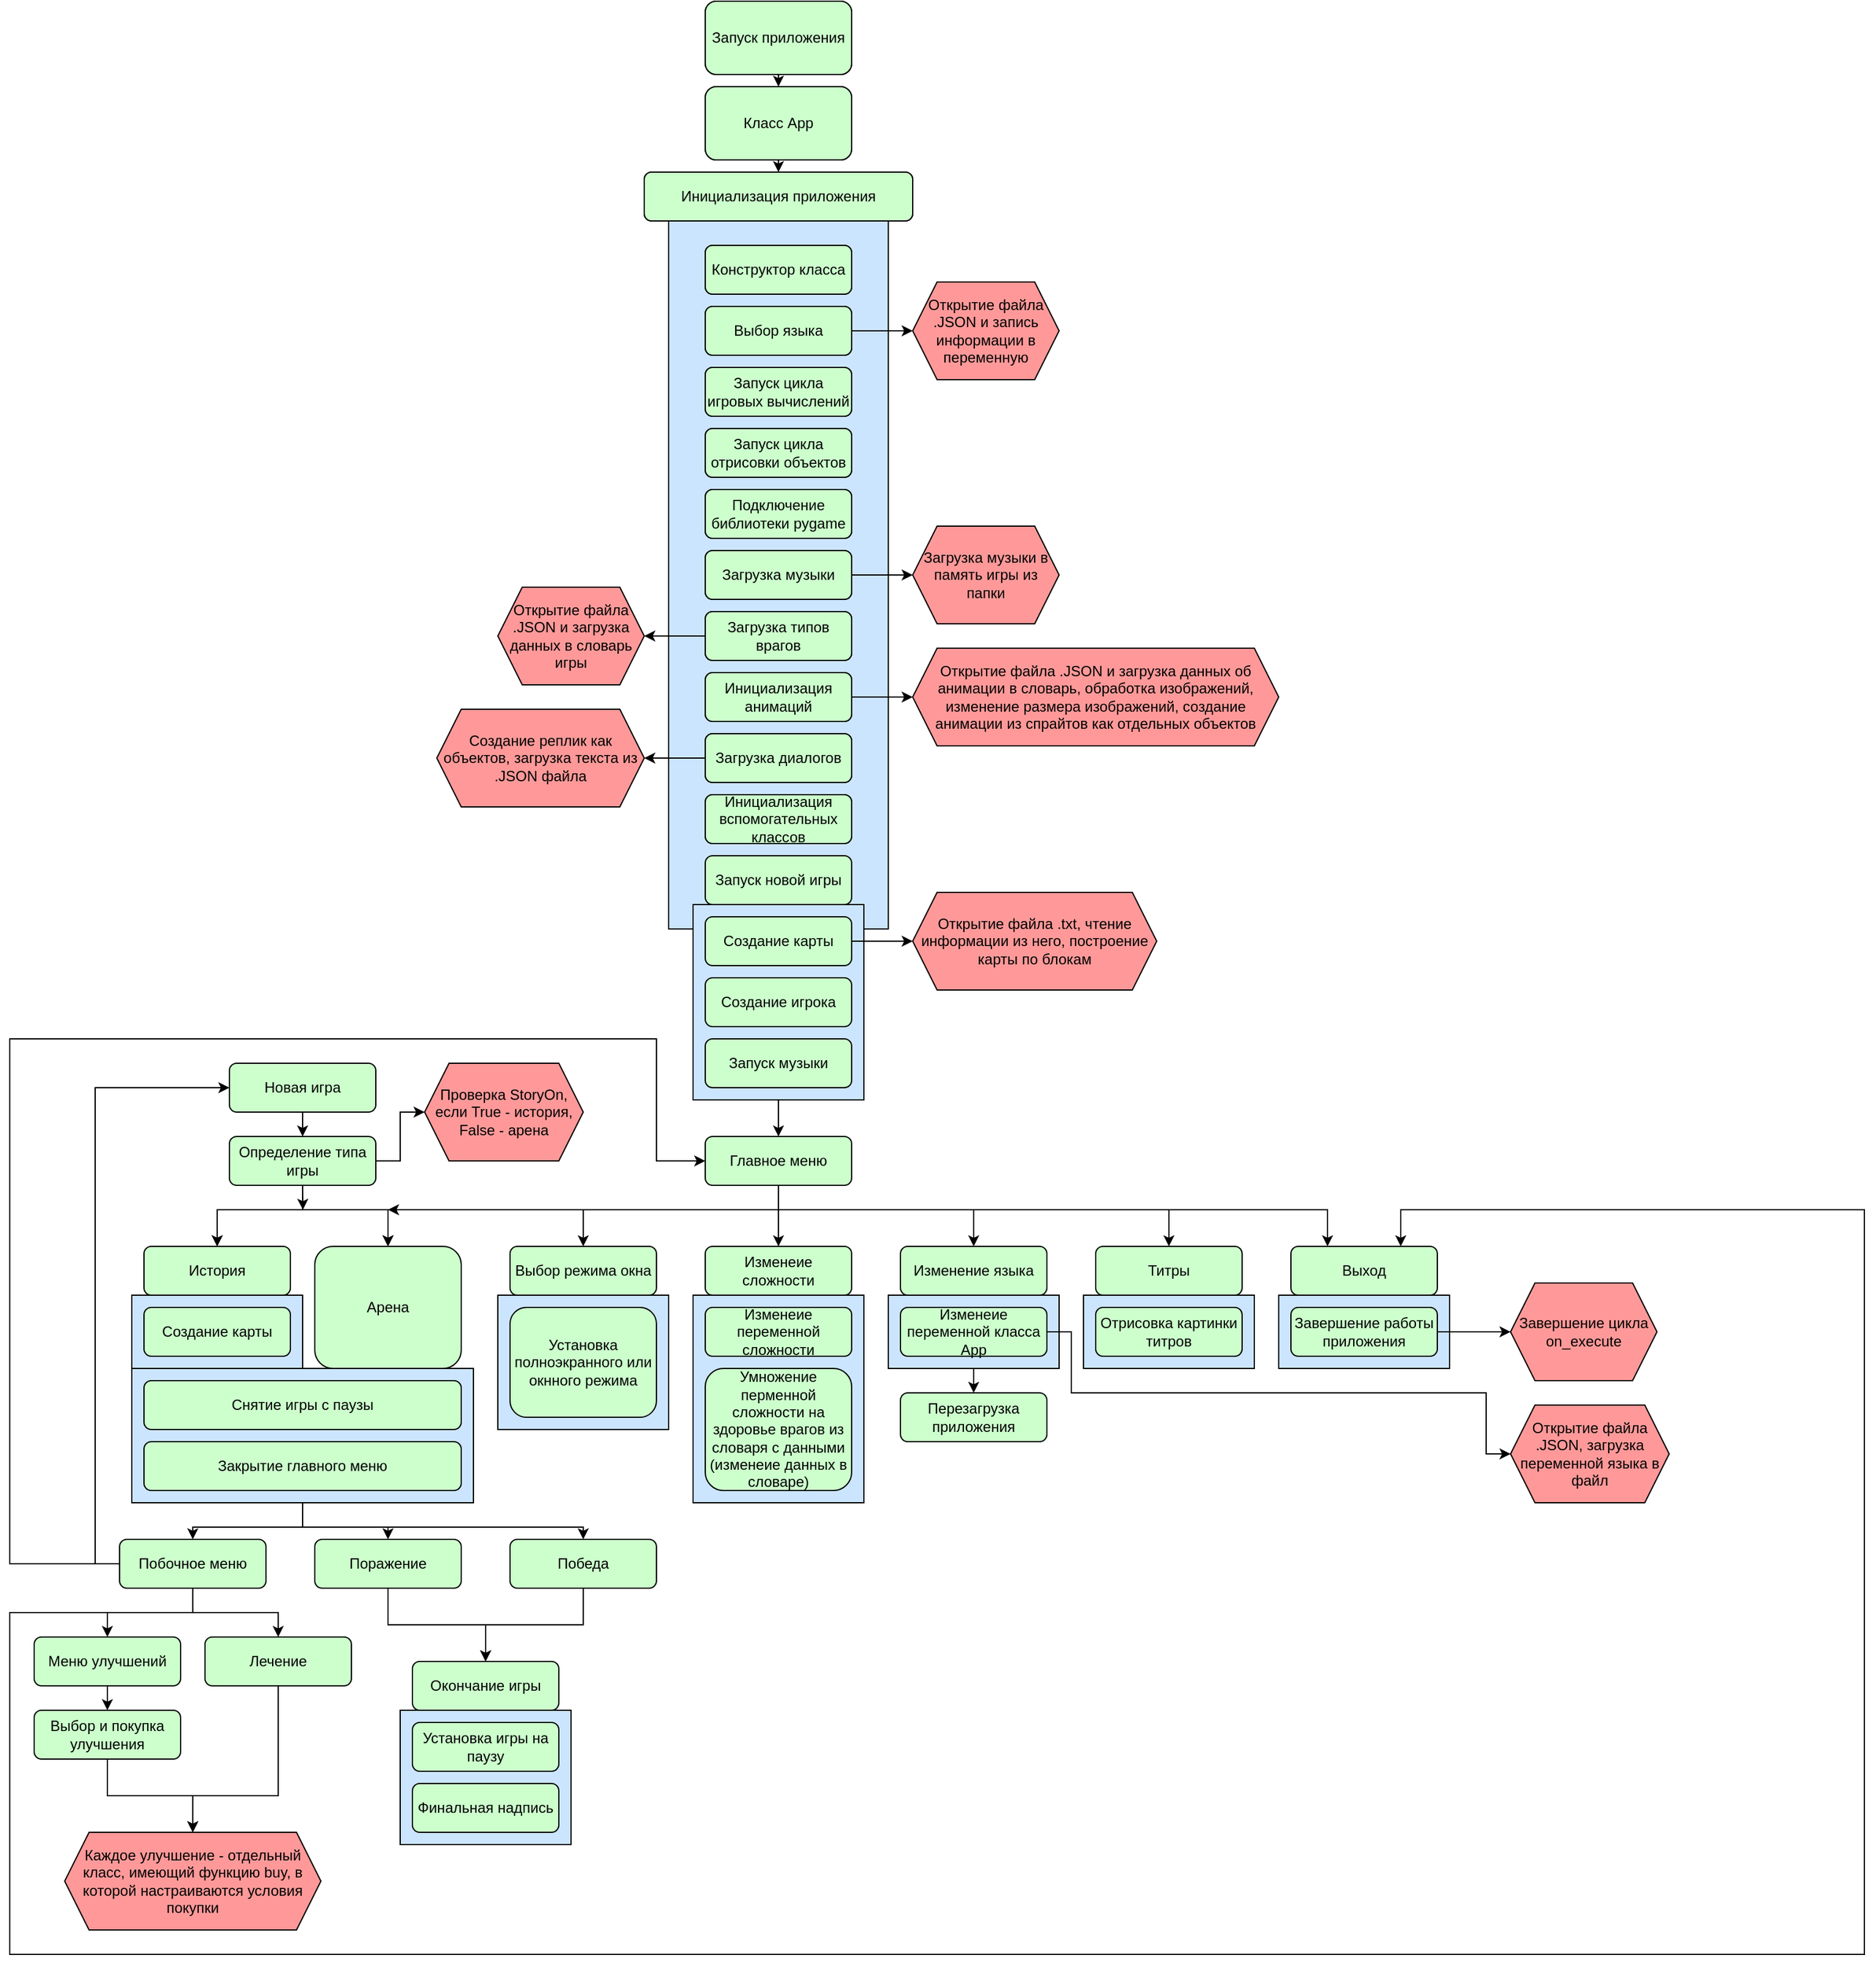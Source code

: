 <mxfile version="13.6.3" type="google"><diagram id="2u_wC23YWYsqeQhjkz_w" name="Page-1"><mxGraphModel dx="3197" dy="1270" grid="1" gridSize="10" guides="1" tooltips="1" connect="1" arrows="1" fold="1" page="1" pageScale="1" pageWidth="827" pageHeight="1169" math="0" shadow="0"><root><mxCell id="0"/><mxCell id="1" parent="0"/><mxCell id="SeQQUSFGEudebQfMuXVM-2" value="" style="rounded=0;whiteSpace=wrap;html=1;fillColor=#CCE5FF;" vertex="1" parent="1"><mxGeometry x="-140" y="1070" width="140" height="60" as="geometry"/></mxCell><mxCell id="R9AdqZAZi9ABM5zALTD4-19" value="" style="rounded=0;whiteSpace=wrap;html=1;fillColor=#CCE5FF;" parent="1" vertex="1"><mxGeometry x="300" y="190" width="180" height="580" as="geometry"/></mxCell><mxCell id="R9AdqZAZi9ABM5zALTD4-32" style="edgeStyle=orthogonalEdgeStyle;rounded=0;orthogonalLoop=1;jettySize=auto;html=1;exitX=0.5;exitY=1;exitDx=0;exitDy=0;entryX=0.5;entryY=0;entryDx=0;entryDy=0;" parent="1" source="UXmgZ5mo3Ule8zrTvJBT-1" target="R9AdqZAZi9ABM5zALTD4-26" edge="1"><mxGeometry relative="1" as="geometry"/></mxCell><mxCell id="R9AdqZAZi9ABM5zALTD4-20" value="" style="rounded=0;whiteSpace=wrap;html=1;fillColor=#CCE5FF;" parent="1" vertex="1"><mxGeometry x="320" y="750" width="140" height="160" as="geometry"/></mxCell><mxCell id="R9AdqZAZi9ABM5zALTD4-2" value="Запуск приложения" style="rounded=1;whiteSpace=wrap;html=1;" parent="1" vertex="1"><mxGeometry x="330" y="10" width="120" height="60" as="geometry"/></mxCell><mxCell id="R9AdqZAZi9ABM5zALTD4-3" value="Класс App" style="rounded=1;whiteSpace=wrap;html=1;" parent="1" vertex="1"><mxGeometry x="330" y="80" width="120" height="60" as="geometry"/></mxCell><mxCell id="R9AdqZAZi9ABM5zALTD4-4" value="Инициализация приложения" style="rounded=1;whiteSpace=wrap;html=1;" parent="1" vertex="1"><mxGeometry x="280" y="150" width="220" height="40" as="geometry"/></mxCell><mxCell id="R9AdqZAZi9ABM5zALTD4-7" value="Конструктор класса" style="rounded=1;whiteSpace=wrap;html=1;" parent="1" vertex="1"><mxGeometry x="330" y="210" width="120" height="40" as="geometry"/></mxCell><mxCell id="R9AdqZAZi9ABM5zALTD4-8" value="Запуск цикла игровых вычислений&lt;span style=&quot;color: rgba(0 , 0 , 0 , 0) ; font-family: monospace ; font-size: 0px&quot;&gt;%3CmxGraphModel%3E%3Croot%3E%3CmxCell%20id%3D%220%22%2F%3E%3CmxCell%20id%3D%221%22%20parent%3D%220%22%2F%3E%3CmxCell%20id%3D%222%22%20value%3D%22%D0%9A%D0%BE%D0%BD%D1%81%D1%82%D1%80%D1%83%D0%BA%D1%82%D0%BE%D1%80%20%D0%BA%D0%BB%D0%B0%D1%81%D1%81%D0%B0%22%20style%3D%22rounded%3D1%3BwhiteSpace%3Dwrap%3Bhtml%3D1%3B%22%20vertex%3D%221%22%20parent%3D%221%22%3E%3CmxGeometry%20x%3D%22330%22%20y%3D%22200%22%20width%3D%22120%22%20height%3D%2240%22%20as%3D%22geometry%22%2F%3E%3C%2FmxCell%3E%3C%2Froot%3E%3C%2FmxGraphModel%3E&lt;/span&gt;" style="rounded=1;whiteSpace=wrap;html=1;" parent="1" vertex="1"><mxGeometry x="330" y="310" width="120" height="40" as="geometry"/></mxCell><mxCell id="R9AdqZAZi9ABM5zALTD4-9" value="Запуск цикла отрисовки объектов&lt;span style=&quot;color: rgba(0 , 0 , 0 , 0) ; font-family: monospace ; font-size: 0px&quot;&gt;%3CmxGraphModel%3E%3Croot%3E%3CmxCell%20id%3D%220%22%2F%3E%3CmxCell%20id%3D%221%22%20parent%3D%220%22%2F%3E%3CmxCell%20id%3D%222%22%20value%3D%22%D0%9A%D0%BE%D0%BD%D1%81%D1%82%D1%80%D1%83%D0%BA%D1%82%D0%BE%D1%80%20%D0%BA%D0%BB%D0%B0%D1%81%D1%81%D0%B0%22%20style%3D%22rounded%3D1%3BwhiteSpace%3Dwrap%3Bhtml%3D1%3B%22%20vertex%3D%221%22%20parent%3D%221%22%3E%3CmxGeometry%20x%3D%22330%22%20y%3D%22200%22%20width%3D%22120%22%20height%3D%2240%22%20as%3D%22geometry%22%2F%3E%3C%2FmxCell%3E%3C%2Froot%3E%3C%2FmxGraphModel%3E&lt;/span&gt;" style="rounded=1;whiteSpace=wrap;html=1;" parent="1" vertex="1"><mxGeometry x="330" y="360" width="120" height="40" as="geometry"/></mxCell><mxCell id="R9AdqZAZi9ABM5zALTD4-45" style="edgeStyle=orthogonalEdgeStyle;rounded=0;orthogonalLoop=1;jettySize=auto;html=1;exitX=1;exitY=0.5;exitDx=0;exitDy=0;entryX=0;entryY=0.5;entryDx=0;entryDy=0;" parent="1" source="R9AdqZAZi9ABM5zALTD4-10" target="R9AdqZAZi9ABM5zALTD4-35" edge="1"><mxGeometry relative="1" as="geometry"/></mxCell><mxCell id="R9AdqZAZi9ABM5zALTD4-10" value="Выбор языка" style="rounded=1;whiteSpace=wrap;html=1;" parent="1" vertex="1"><mxGeometry x="330" y="260" width="120" height="40" as="geometry"/></mxCell><mxCell id="R9AdqZAZi9ABM5zALTD4-11" value="Подключение библиотеки pygame" style="rounded=1;whiteSpace=wrap;html=1;" parent="1" vertex="1"><mxGeometry x="330" y="410" width="120" height="40" as="geometry"/></mxCell><mxCell id="R9AdqZAZi9ABM5zALTD4-44" style="edgeStyle=orthogonalEdgeStyle;rounded=0;orthogonalLoop=1;jettySize=auto;html=1;exitX=1;exitY=0.5;exitDx=0;exitDy=0;entryX=0;entryY=0.5;entryDx=0;entryDy=0;" parent="1" source="R9AdqZAZi9ABM5zALTD4-12" target="R9AdqZAZi9ABM5zALTD4-36" edge="1"><mxGeometry relative="1" as="geometry"/></mxCell><mxCell id="R9AdqZAZi9ABM5zALTD4-12" value="Загрузка музыки" style="rounded=1;whiteSpace=wrap;html=1;" parent="1" vertex="1"><mxGeometry x="330" y="460" width="120" height="40" as="geometry"/></mxCell><mxCell id="R9AdqZAZi9ABM5zALTD4-41" style="edgeStyle=orthogonalEdgeStyle;rounded=0;orthogonalLoop=1;jettySize=auto;html=1;exitX=0;exitY=0.5;exitDx=0;exitDy=0;entryX=1;entryY=0.5;entryDx=0;entryDy=0;" parent="1" source="R9AdqZAZi9ABM5zALTD4-13" target="R9AdqZAZi9ABM5zALTD4-39" edge="1"><mxGeometry relative="1" as="geometry"/></mxCell><mxCell id="R9AdqZAZi9ABM5zALTD4-13" value="Загрузка диалогов" style="rounded=1;whiteSpace=wrap;html=1;" parent="1" vertex="1"><mxGeometry x="330" y="610" width="120" height="40" as="geometry"/></mxCell><mxCell id="R9AdqZAZi9ABM5zALTD4-43" style="edgeStyle=orthogonalEdgeStyle;rounded=0;orthogonalLoop=1;jettySize=auto;html=1;exitX=1;exitY=0.5;exitDx=0;exitDy=0;entryX=0;entryY=0.5;entryDx=0;entryDy=0;" parent="1" source="R9AdqZAZi9ABM5zALTD4-14" target="R9AdqZAZi9ABM5zALTD4-38" edge="1"><mxGeometry relative="1" as="geometry"/></mxCell><mxCell id="R9AdqZAZi9ABM5zALTD4-14" value="Инициализация анимаций" style="rounded=1;whiteSpace=wrap;html=1;" parent="1" vertex="1"><mxGeometry x="330" y="560" width="120" height="40" as="geometry"/></mxCell><mxCell id="R9AdqZAZi9ABM5zALTD4-15" value="Инициализация вспомогательных классов" style="rounded=1;whiteSpace=wrap;html=1;" parent="1" vertex="1"><mxGeometry x="330" y="660" width="120" height="40" as="geometry"/></mxCell><mxCell id="R9AdqZAZi9ABM5zALTD4-16" value="Запуск новой игры" style="rounded=1;whiteSpace=wrap;html=1;fillColor=#CCFFCC;" parent="1" vertex="1"><mxGeometry x="330" y="710" width="120" height="40" as="geometry"/></mxCell><mxCell id="R9AdqZAZi9ABM5zALTD4-18" value="Создание игрока" style="rounded=1;whiteSpace=wrap;html=1;fillColor=#CCFFCC;" parent="1" vertex="1"><mxGeometry x="330" y="810" width="120" height="40" as="geometry"/></mxCell><mxCell id="R9AdqZAZi9ABM5zALTD4-21" value="Запуск музыки" style="rounded=1;whiteSpace=wrap;html=1;fillColor=#CCFFCC;" parent="1" vertex="1"><mxGeometry x="330" y="860" width="120" height="40" as="geometry"/></mxCell><mxCell id="R9AdqZAZi9ABM5zALTD4-42" style="edgeStyle=orthogonalEdgeStyle;rounded=0;orthogonalLoop=1;jettySize=auto;html=1;exitX=0;exitY=0.5;exitDx=0;exitDy=0;entryX=1;entryY=0.5;entryDx=0;entryDy=0;" parent="1" source="R9AdqZAZi9ABM5zALTD4-22" target="R9AdqZAZi9ABM5zALTD4-37" edge="1"><mxGeometry relative="1" as="geometry"/></mxCell><mxCell id="R9AdqZAZi9ABM5zALTD4-22" value="Загрузка типов врагов" style="rounded=1;whiteSpace=wrap;html=1;" parent="1" vertex="1"><mxGeometry x="330" y="510" width="120" height="40" as="geometry"/></mxCell><mxCell id="R9AdqZAZi9ABM5zALTD4-46" style="edgeStyle=orthogonalEdgeStyle;rounded=0;orthogonalLoop=1;jettySize=auto;html=1;exitX=1;exitY=0.5;exitDx=0;exitDy=0;entryX=0;entryY=0.5;entryDx=0;entryDy=0;" parent="1" source="R9AdqZAZi9ABM5zALTD4-23" target="R9AdqZAZi9ABM5zALTD4-40" edge="1"><mxGeometry relative="1" as="geometry"/></mxCell><mxCell id="R9AdqZAZi9ABM5zALTD4-23" value="Создание карты" style="rounded=1;whiteSpace=wrap;html=1;fillColor=#CCFFCC;" parent="1" vertex="1"><mxGeometry x="330" y="760" width="120" height="40" as="geometry"/></mxCell><mxCell id="UXmgZ5mo3Ule8zrTvJBT-13" style="edgeStyle=orthogonalEdgeStyle;rounded=0;orthogonalLoop=1;jettySize=auto;html=1;exitX=0.5;exitY=1;exitDx=0;exitDy=0;entryX=0.5;entryY=0;entryDx=0;entryDy=0;" parent="1" source="R9AdqZAZi9ABM5zALTD4-25" target="UXmgZ5mo3Ule8zrTvJBT-12" edge="1"><mxGeometry relative="1" as="geometry"/></mxCell><mxCell id="R9AdqZAZi9ABM5zALTD4-25" value="Новая игра&lt;span style=&quot;color: rgba(0 , 0 , 0 , 0) ; font-family: monospace ; font-size: 0px&quot;&gt;%3CmxGraphModel%3E%3Croot%3E%3CmxCell%20id%3D%220%22%2F%3E%3CmxCell%20id%3D%221%22%20parent%3D%220%22%2F%3E%3CmxCell%20id%3D%222%22%20value%3D%22%D0%97%D0%B0%D0%BF%D1%83%D1%81%D0%BA%20%D1%86%D0%B8%D0%BA%D0%BB%D0%B0%20%D0%B8%D0%B3%D1%80%D0%BE%D0%B2%D1%8B%D1%85%20%D0%B2%D1%8B%D1%87%D0%B8%D1%81%D0%BB%D0%B5%D0%BD%D0%B8%D0%B9%26lt%3Bspan%20style%3D%26quot%3Bcolor%3A%20rgba(0%20%2C%200%20%2C%200%20%2C%200)%20%3B%20font-family%3A%20monospace%20%3B%20font-size%3A%200px%26quot%3B%26gt%3B%253CmxGraphModel%253E%253Croot%253E%253CmxCell%2520id%253D%25220%2522%252F%253E%253CmxCell%2520id%253D%25221%2522%2520parent%253D%25220%2522%252F%253E%253CmxCell%2520id%253D%25222%2522%2520value%253D%2522%25D0%259A%25D0%25BE%25D0%25BD%25D1%2581%25D1%2582%25D1%2580%25D1%2583%25D0%25BA%25D1%2582%25D0%25BE%25D1%2580%2520%25D0%25BA%25D0%25BB%25D0%25B0%25D1%2581%25D1%2581%25D0%25B0%2522%2520style%253D%2522rounded%253D1%253BwhiteSpace%253Dwrap%253Bhtml%253D1%253B%2522%2520vertex%253D%25221%2522%2520parent%253D%25221%2522%253E%253CmxGeometry%2520x%253D%2522330%2522%2520y%253D%2522200%2522%2520width%253D%2522120%2522%2520height%253D%252240%2522%2520as%253D%2522geometry%2522%252F%253E%253C%252FmxCell%253E%253C%252Froot%253E%253C%252FmxGraphModel%253E%26lt%3B%2Fspan%26gt%3B%22%20style%3D%22rounded%3D1%3BwhiteSpace%3Dwrap%3Bhtml%3D1%3B%22%20vertex%3D%221%22%20parent%3D%221%22%3E%3CmxGeometry%20x%3D%22130%22%20y%3D%22190%22%20width%3D%22120%22%20height%3D%2240%22%20as%3D%22geometry%22%2F%3E%3C%2FmxCell%3E%3C%2Froot%3E%3C%2FmxGraphModel%3E&lt;/span&gt;&lt;span style=&quot;color: rgba(0 , 0 , 0 , 0) ; font-family: monospace ; font-size: 0px&quot;&gt;%3CmxGraphModel%3E%3Croot%3E%3CmxCell%20id%3D%220%22%2F%3E%3CmxCell%20id%3D%221%22%20parent%3D%220%22%2F%3E%3CmxCell%20id%3D%222%22%20value%3D%22%D0%97%D0%B0%D0%BF%D1%83%D1%81%D0%BA%20%D1%86%D0%B8%D0%BA%D0%BB%D0%B0%20%D0%B8%D0%B3%D1%80%D0%BE%D0%B2%D1%8B%D1%85%20%D0%B2%D1%8B%D1%87%D0%B8%D1%81%D0%BB%D0%B5%D0%BD%D0%B8%D0%B9%26lt%3Bspan%20style%3D%26quot%3Bcolor%3A%20rgba(0%20%2C%200%20%2C%200%20%2C%200)%20%3B%20font-family%3A%20monospace%20%3B%20font-size%3A%200px%26quot%3B%26gt%3B%253CmxGraphModel%253E%253Croot%253E%253CmxCell%2520id%253D%25220%2522%252F%253E%253CmxCell%2520id%253D%25221%2522%2520parent%253D%25220%2522%252F%253E%253CmxCell%2520id%253D%25222%2522%2520value%253D%2522%25D0%259A%25D0%25BE%25D0%25BD%25D1%2581%25D1%2582%25D1%2580%25D1%2583%25D0%25BA%25D1%2582%25D0%25BE%25D1%2580%2520%25D0%25BA%25D0%25BB%25D0%25B0%25D1%2581%25D1%2581%25D0%25B0%2522%2520style%253D%2522rounded%253D1%253BwhiteSpace%253Dwrap%253Bhtml%253D1%253B%2522%2520vertex%253D%25221%2522%2520parent%253D%25221%2522%253E%253CmxGeometry%2520x%253D%2522330%2522%2520y%253D%2522200%2522%2520width%253D%2522120%2522%2520height%253D%252240%2522%2520as%253D%2522geometry%2522%252F%253E%253C%252FmxCell%253E%253C%252Froot%253E%253C%252FmxGraphModel%253E%26lt%3B%2Fspan%26gt%3B%22%20style%3D%22rounded%3D1%3BwhiteSpace%3Dwrap%3Bhtml%3D1%3B%22%20vertex%3D%221%22%20parent%3D%221%22%3E%3CmxGeometry%20x%3D%22130%22%20y%3D%22190%22%20width%3D%22120%22%20height%3D%2240%22%20as%3D%22geometry%22%2F%3E%3C%2FmxCell%3E%3C%2Froot%3E%3C%2FmxGraphModel%3E&lt;/span&gt;" style="rounded=1;whiteSpace=wrap;html=1;fillColor=#CCFFCC;" parent="1" vertex="1"><mxGeometry x="-60" y="880" width="120" height="40" as="geometry"/></mxCell><mxCell id="R9AdqZAZi9ABM5zALTD4-26" value="Изменеие сложности" style="rounded=1;whiteSpace=wrap;html=1;fillColor=#CCFFCC;" parent="1" vertex="1"><mxGeometry x="330" y="1030" width="120" height="40" as="geometry"/></mxCell><mxCell id="R9AdqZAZi9ABM5zALTD4-27" value="Выбор режима окна&lt;span style=&quot;color: rgba(0 , 0 , 0 , 0) ; font-family: monospace ; font-size: 0px&quot;&gt;%3CmxGraphModel%3E%3Croot%3E%3CmxCell%20id%3D%220%22%2F%3E%3CmxCell%20id%3D%221%22%20parent%3D%220%22%2F%3E%3CmxCell%20id%3D%222%22%20value%3D%22%D0%97%D0%B0%D0%BF%D1%83%D1%81%D0%BA%20%D1%86%D0%B8%D0%BA%D0%BB%D0%B0%20%D0%B8%D0%B3%D1%80%D0%BE%D0%B2%D1%8B%D1%85%20%D0%B2%D1%8B%D1%87%D0%B8%D1%81%D0%BB%D0%B5%D0%BD%D0%B8%D0%B9%26lt%3Bspan%20style%3D%26quot%3Bcolor%3A%20rgba(0%20%2C%200%20%2C%200%20%2C%200)%20%3B%20font-family%3A%20monospace%20%3B%20font-size%3A%200px%26quot%3B%26gt%3B%253CmxGraphModel%253E%253Croot%253E%253CmxCell%2520id%253D%25220%2522%252F%253E%253CmxCell%2520id%253D%25221%2522%2520parent%253D%25220%2522%252F%253E%253CmxCell%2520id%253D%25222%2522%2520value%253D%2522%25D0%259A%25D0%25BE%25D0%25BD%25D1%2581%25D1%2582%25D1%2580%25D1%2583%25D0%25BA%25D1%2582%25D0%25BE%25D1%2580%2520%25D0%25BA%25D0%25BB%25D0%25B0%25D1%2581%25D1%2581%25D0%25B0%2522%2520style%253D%2522rounded%253D1%253BwhiteSpace%253Dwrap%253Bhtml%253D1%253B%2522%2520vertex%253D%25221%2522%2520parent%253D%25221%2522%253E%253CmxGeometry%2520x%253D%2522330%2522%2520y%253D%2522200%2522%2520width%253D%2522120%2522%2520height%253D%252240%2522%2520as%253D%2522geometry%2522%252F%253E%253C%252FmxCell%253E%253C%252Froot%253E%253C%252FmxGraphModel%253E%26lt%3B%2Fspan%26gt%3B%22%20style%3D%22rounded%3D1%3BwhiteSpace%3Dwrap%3Bhtml%3D1%3B%22%20vertex%3D%221%22%20parent%3D%221%22%3E%3CmxGeometry%20x%3D%22130%22%20y%3D%22190%22%20width%3D%22120%22%20height%3D%2240%22%20as%3D%22geometry%22%2F%3E%3C%2FmxCell%3E%3C%2Froot%3E%3C%2FmxGraphModel%3E&lt;/span&gt;&lt;span style=&quot;color: rgba(0 , 0 , 0 , 0) ; font-family: monospace ; font-size: 0px&quot;&gt;%3CmxGraphModel%3E%3Croot%3E%3CmxCell%20id%3D%220%22%2F%3E%3CmxCell%20id%3D%221%22%20parent%3D%220%22%2F%3E%3CmxCell%20id%3D%222%22%20value%3D%22%D0%97%D0%B0%D0%BF%D1%83%D1%81%D0%BA%20%D1%86%D0%B8%D0%BA%D0%BB%D0%B0%20%D0%B8%D0%B3%D1%80%D0%BE%D0%B2%D1%8B%D1%85%20%D0%B2%D1%8B%D1%87%D0%B8%D1%81%D0%BB%D0%B5%D0%BD%D0%B8%D0%B9%26lt%3Bspan%20style%3D%26quot%3Bcolor%3A%20rgba(0%20%2C%200%20%2C%200%20%2C%200)%20%3B%20font-family%3A%20monospace%20%3B%20font-size%3A%200px%26quot%3B%26gt%3B%253CmxGraphModel%253E%253Croot%253E%253CmxCell%2520id%253D%25220%2522%252F%253E%253CmxCell%2520id%253D%25221%2522%2520parent%253D%25220%2522%252F%253E%253CmxCell%2520id%253D%25222%2522%2520value%253D%2522%25D0%259A%25D0%25BE%25D0%25BD%25D1%2581%25D1%2582%25D1%2580%25D1%2583%25D0%25BA%25D1%2582%25D0%25BE%25D1%2580%2520%25D0%25BA%25D0%25BB%25D0%25B0%25D1%2581%25D1%2581%25D0%25B0%2522%2520style%253D%2522rounded%253D1%253BwhiteSpace%253Dwrap%253Bhtml%253D1%253B%2522%2520vertex%253D%25221%2522%2520parent%253D%25221%2522%253E%253CmxGeometry%2520x%253D%2522330%2522%2520y%253D%2522200%2522%2520width%253D%2522120%2522%2520height%253D%252240%2522%2520as%253D%2522geometry%2522%252F%253E%253C%252FmxCell%253E%253C%252Froot%253E%253C%252FmxGraphModel%253E%26lt%3B%2Fspan%26gt%3B%22%20style%3D%22rounded%3D1%3BwhiteSpace%3Dwrap%3Bhtml%3D1%3B%22%20vertex%3D%221%22%20parent%3D%221%22%3E%3CmxGeometry%20x%3D%22130%22%20y%3D%22190%22%20width%3D%22120%22%20height%3D%2240%22%20as%3D%22geometry%22%2F%3E%3C%2FmxCell%3E%3C%2Froot%3E%3C%2FmxGraphModel%3E&lt;/span&gt;&lt;span style=&quot;color: rgba(0 , 0 , 0 , 0) ; font-family: monospace ; font-size: 0px&quot;&gt;%3CmxGraphModel%3E%3Croot%3E%3CmxCell%20id%3D%220%22%2F%3E%3CmxCell%20id%3D%221%22%20parent%3D%220%22%2F%3E%3CmxCell%20id%3D%222%22%20value%3D%22%D0%97%D0%B0%D0%BF%D1%83%D1%81%D0%BA%20%D1%86%D0%B8%D0%BA%D0%BB%D0%B0%20%D0%B8%D0%B3%D1%80%D0%BE%D0%B2%D1%8B%D1%85%20%D0%B2%D1%8B%D1%87%D0%B8%D1%81%D0%BB%D0%B5%D0%BD%D0%B8%D0%B9%26lt%3Bspan%20style%3D%26quot%3Bcolor%3A%20rgba(0%20%2C%200%20%2C%200%20%2C%200)%20%3B%20font-family%3A%20monospace%20%3B%20font-size%3A%200px%26quot%3B%26gt%3B%253CmxGraphModel%253E%253Croot%253E%253CmxCell%2520id%253D%25220%2522%252F%253E%253CmxCell%2520id%253D%25221%2522%2520parent%253D%25220%2522%252F%253E%253CmxCell%2520id%253D%25222%2522%2520value%253D%2522%25D0%259A%25D0%25BE%25D0%25BD%25D1%2581%25D1%2582%25D1%2580%25D1%2583%25D0%25BA%25D1%2582%25D0%25BE%25D1%2580%2520%25D0%25BA%25D0%25BB%25D0%25B0%25D1%2581%25D1%2581%25D0%25B0%2522%2520style%253D%2522rounded%253D1%253BwhiteSpace%253Dwrap%253Bhtml%253D1%253B%2522%2520vertex%253D%25221%2522%2520parent%253D%25221%2522%253E%253CmxGeometry%2520x%253D%2522330%2522%2520y%253D%2522200%2522%2520width%253D%2522120%2522%2520height%253D%252240%2522%2520as%253D%2522geometry%2522%252F%253E%253C%252FmxCell%253E%253C%252Froot%253E%253C%252FmxGraphModel%253E%26lt%3B%2Fspan%26gt%3B%22%20style%3D%22rounded%3D1%3BwhiteSpace%3Dwrap%3Bhtml%3D1%3B%22%20vertex%3D%221%22%20parent%3D%221%22%3E%3CmxGeometry%20x%3D%22130%22%20y%3D%22190%22%20width%3D%22120%22%20height%3D%2240%22%20as%3D%22geometry%22%2F%3E%3C%2FmxCell%3E%3C%2Froot%3E%3C%2FmxGraphModel%3E&lt;/span&gt;" style="rounded=1;whiteSpace=wrap;html=1;fillColor=#CCFFCC;" parent="1" vertex="1"><mxGeometry x="170" y="1030" width="120" height="40" as="geometry"/></mxCell><mxCell id="R9AdqZAZi9ABM5zALTD4-28" value="Изменение языка" style="rounded=1;whiteSpace=wrap;html=1;fillColor=#CCFFCC;" parent="1" vertex="1"><mxGeometry x="490" y="1030" width="120" height="40" as="geometry"/></mxCell><mxCell id="R9AdqZAZi9ABM5zALTD4-29" value="Выход" style="rounded=1;whiteSpace=wrap;html=1;fillColor=#CCFFCC;" parent="1" vertex="1"><mxGeometry x="810" y="1030" width="120" height="40" as="geometry"/></mxCell><mxCell id="R9AdqZAZi9ABM5zALTD4-35" value="Открытие файла .JSON и запись информации в переменную" style="shape=hexagon;perimeter=hexagonPerimeter2;whiteSpace=wrap;html=1;fixedSize=1;fillColor=#FF9999;" parent="1" vertex="1"><mxGeometry x="500" y="240" width="120" height="80" as="geometry"/></mxCell><mxCell id="R9AdqZAZi9ABM5zALTD4-36" value="Загрузка музыки в память игры из папки" style="shape=hexagon;perimeter=hexagonPerimeter2;whiteSpace=wrap;html=1;fixedSize=1;fillColor=#FF9999;" parent="1" vertex="1"><mxGeometry x="500" y="440" width="120" height="80" as="geometry"/></mxCell><mxCell id="R9AdqZAZi9ABM5zALTD4-37" value="Открытие файла .JSON и загрузка данных в словарь игры" style="shape=hexagon;perimeter=hexagonPerimeter2;whiteSpace=wrap;html=1;fixedSize=1;fillColor=#FF9999;" parent="1" vertex="1"><mxGeometry x="160" y="490" width="120" height="80" as="geometry"/></mxCell><mxCell id="R9AdqZAZi9ABM5zALTD4-38" value="Открытие файла .JSON и загрузка данных об анимации в словарь, обработка изображений, изменение размера изображений, создание анимации из спрайтов как отдельных объектов" style="shape=hexagon;perimeter=hexagonPerimeter2;whiteSpace=wrap;html=1;fixedSize=1;fillColor=#FF9999;" parent="1" vertex="1"><mxGeometry x="500" y="540" width="300" height="80" as="geometry"/></mxCell><mxCell id="R9AdqZAZi9ABM5zALTD4-39" value="Создание реплик как объектов, загрузка текста из .JSON файла" style="shape=hexagon;perimeter=hexagonPerimeter2;whiteSpace=wrap;html=1;fixedSize=1;fillColor=#FF9999;" parent="1" vertex="1"><mxGeometry x="110" y="590" width="170" height="80" as="geometry"/></mxCell><mxCell id="R9AdqZAZi9ABM5zALTD4-40" value="Открытие файла .txt, чтение информации из него, построение карты по блокам" style="shape=hexagon;perimeter=hexagonPerimeter2;whiteSpace=wrap;html=1;fixedSize=1;fillColor=#FF9999;" parent="1" vertex="1"><mxGeometry x="500" y="740" width="200" height="80" as="geometry"/></mxCell><mxCell id="R9AdqZAZi9ABM5zALTD4-83" style="edgeStyle=orthogonalEdgeStyle;rounded=0;orthogonalLoop=1;jettySize=auto;html=1;exitX=0.5;exitY=1;exitDx=0;exitDy=0;entryX=0.5;entryY=0;entryDx=0;entryDy=0;" parent="1" source="R9AdqZAZi9ABM5zALTD4-49" target="R9AdqZAZi9ABM5zALTD4-50" edge="1"><mxGeometry relative="1" as="geometry"/></mxCell><mxCell id="R9AdqZAZi9ABM5zALTD4-49" value="Запуск приложения" style="rounded=1;whiteSpace=wrap;html=1;fillColor=#CCFFCC;" parent="1" vertex="1"><mxGeometry x="330" y="10" width="120" height="60" as="geometry"/></mxCell><mxCell id="R9AdqZAZi9ABM5zALTD4-84" style="edgeStyle=orthogonalEdgeStyle;rounded=0;orthogonalLoop=1;jettySize=auto;html=1;exitX=0.5;exitY=1;exitDx=0;exitDy=0;entryX=0.5;entryY=0;entryDx=0;entryDy=0;" parent="1" source="R9AdqZAZi9ABM5zALTD4-50" target="R9AdqZAZi9ABM5zALTD4-52" edge="1"><mxGeometry relative="1" as="geometry"/></mxCell><mxCell id="R9AdqZAZi9ABM5zALTD4-50" value="Класс App" style="rounded=1;whiteSpace=wrap;html=1;fillColor=#CCFFCC;" parent="1" vertex="1"><mxGeometry x="330" y="80" width="120" height="60" as="geometry"/></mxCell><mxCell id="R9AdqZAZi9ABM5zALTD4-51" value="Конструктор класса" style="rounded=1;whiteSpace=wrap;html=1;fillColor=#CCFFCC;" parent="1" vertex="1"><mxGeometry x="330" y="210" width="120" height="40" as="geometry"/></mxCell><mxCell id="R9AdqZAZi9ABM5zALTD4-52" value="Инициализация приложения" style="rounded=1;whiteSpace=wrap;html=1;fillColor=#CCFFCC;" parent="1" vertex="1"><mxGeometry x="280" y="150" width="220" height="40" as="geometry"/></mxCell><mxCell id="R9AdqZAZi9ABM5zALTD4-53" value="Выбор языка" style="rounded=1;whiteSpace=wrap;html=1;fillColor=#CCFFCC;" parent="1" vertex="1"><mxGeometry x="330" y="260" width="120" height="40" as="geometry"/></mxCell><mxCell id="R9AdqZAZi9ABM5zALTD4-54" value="Запуск цикла игровых вычислений&lt;span style=&quot;color: rgba(0 , 0 , 0 , 0) ; font-family: monospace ; font-size: 0px&quot;&gt;%3CmxGraphModel%3E%3Croot%3E%3CmxCell%20id%3D%220%22%2F%3E%3CmxCell%20id%3D%221%22%20parent%3D%220%22%2F%3E%3CmxCell%20id%3D%222%22%20value%3D%22%D0%9A%D0%BE%D0%BD%D1%81%D1%82%D1%80%D1%83%D0%BA%D1%82%D0%BE%D1%80%20%D0%BA%D0%BB%D0%B0%D1%81%D1%81%D0%B0%22%20style%3D%22rounded%3D1%3BwhiteSpace%3Dwrap%3Bhtml%3D1%3B%22%20vertex%3D%221%22%20parent%3D%221%22%3E%3CmxGeometry%20x%3D%22330%22%20y%3D%22200%22%20width%3D%22120%22%20height%3D%2240%22%20as%3D%22geometry%22%2F%3E%3C%2FmxCell%3E%3C%2Froot%3E%3C%2FmxGraphModel%3E&lt;/span&gt;" style="rounded=1;whiteSpace=wrap;html=1;fillColor=#CCFFCC;" parent="1" vertex="1"><mxGeometry x="330" y="310" width="120" height="40" as="geometry"/></mxCell><mxCell id="R9AdqZAZi9ABM5zALTD4-55" value="Запуск цикла отрисовки объектов&lt;span style=&quot;color: rgba(0 , 0 , 0 , 0) ; font-family: monospace ; font-size: 0px&quot;&gt;%3CmxGraphModel%3E%3Croot%3E%3CmxCell%20id%3D%220%22%2F%3E%3CmxCell%20id%3D%221%22%20parent%3D%220%22%2F%3E%3CmxCell%20id%3D%222%22%20value%3D%22%D0%9A%D0%BE%D0%BD%D1%81%D1%82%D1%80%D1%83%D0%BA%D1%82%D0%BE%D1%80%20%D0%BA%D0%BB%D0%B0%D1%81%D1%81%D0%B0%22%20style%3D%22rounded%3D1%3BwhiteSpace%3Dwrap%3Bhtml%3D1%3B%22%20vertex%3D%221%22%20parent%3D%221%22%3E%3CmxGeometry%20x%3D%22330%22%20y%3D%22200%22%20width%3D%22120%22%20height%3D%2240%22%20as%3D%22geometry%22%2F%3E%3C%2FmxCell%3E%3C%2Froot%3E%3C%2FmxGraphModel%3E&lt;/span&gt;" style="rounded=1;whiteSpace=wrap;html=1;fillColor=#CCFFCC;" parent="1" vertex="1"><mxGeometry x="330" y="360" width="120" height="40" as="geometry"/></mxCell><mxCell id="R9AdqZAZi9ABM5zALTD4-56" value="Подключение библиотеки pygame" style="rounded=1;whiteSpace=wrap;html=1;fillColor=#CCFFCC;" parent="1" vertex="1"><mxGeometry x="330" y="410" width="120" height="40" as="geometry"/></mxCell><mxCell id="R9AdqZAZi9ABM5zALTD4-57" value="Загрузка музыки" style="rounded=1;whiteSpace=wrap;html=1;fillColor=#CCFFCC;" parent="1" vertex="1"><mxGeometry x="330" y="460" width="120" height="40" as="geometry"/></mxCell><mxCell id="R9AdqZAZi9ABM5zALTD4-58" value="Загрузка типов врагов" style="rounded=1;whiteSpace=wrap;html=1;fillColor=#CCFFCC;" parent="1" vertex="1"><mxGeometry x="330" y="510" width="120" height="40" as="geometry"/></mxCell><mxCell id="R9AdqZAZi9ABM5zALTD4-59" value="Инициализация анимаций" style="rounded=1;whiteSpace=wrap;html=1;fillColor=#CCFFCC;" parent="1" vertex="1"><mxGeometry x="330" y="560" width="120" height="40" as="geometry"/></mxCell><mxCell id="R9AdqZAZi9ABM5zALTD4-60" value="Загрузка диалогов" style="rounded=1;whiteSpace=wrap;html=1;fillColor=#CCFFCC;" parent="1" vertex="1"><mxGeometry x="330" y="610" width="120" height="40" as="geometry"/></mxCell><mxCell id="R9AdqZAZi9ABM5zALTD4-61" value="Инициализация вспомогательных классов" style="rounded=1;whiteSpace=wrap;html=1;fillColor=#CCFFCC;" parent="1" vertex="1"><mxGeometry x="330" y="660" width="120" height="40" as="geometry"/></mxCell><mxCell id="R9AdqZAZi9ABM5zALTD4-88" style="edgeStyle=orthogonalEdgeStyle;rounded=0;orthogonalLoop=1;jettySize=auto;html=1;exitX=0.5;exitY=1;exitDx=0;exitDy=0;entryX=0.5;entryY=0;entryDx=0;entryDy=0;" parent="1" source="R9AdqZAZi9ABM5zALTD4-62" target="R9AdqZAZi9ABM5zALTD4-86" edge="1"><mxGeometry relative="1" as="geometry"/></mxCell><mxCell id="R9AdqZAZi9ABM5zALTD4-89" style="edgeStyle=orthogonalEdgeStyle;rounded=0;orthogonalLoop=1;jettySize=auto;html=1;exitX=0.5;exitY=1;exitDx=0;exitDy=0;entryX=0.5;entryY=0;entryDx=0;entryDy=0;" parent="1" source="R9AdqZAZi9ABM5zALTD4-62" target="R9AdqZAZi9ABM5zALTD4-87" edge="1"><mxGeometry relative="1" as="geometry"/></mxCell><mxCell id="R9AdqZAZi9ABM5zALTD4-91" style="edgeStyle=orthogonalEdgeStyle;rounded=0;orthogonalLoop=1;jettySize=auto;html=1;exitX=0.5;exitY=1;exitDx=0;exitDy=0;entryX=0.5;entryY=0;entryDx=0;entryDy=0;" parent="1" source="R9AdqZAZi9ABM5zALTD4-62" target="R9AdqZAZi9ABM5zALTD4-90" edge="1"><mxGeometry relative="1" as="geometry"><Array as="points"><mxPoint y="1260"/><mxPoint x="230" y="1260"/></Array></mxGeometry></mxCell><mxCell id="R9AdqZAZi9ABM5zALTD4-62" value="" style="rounded=0;whiteSpace=wrap;html=1;fillColor=#CCE5FF;" parent="1" vertex="1"><mxGeometry x="-140" y="1130" width="280" height="110" as="geometry"/></mxCell><mxCell id="R9AdqZAZi9ABM5zALTD4-64" value="Снятие игры с паузы" style="rounded=1;whiteSpace=wrap;html=1;fillColor=#CCFFCC;" parent="1" vertex="1"><mxGeometry x="-130" y="1140" width="260" height="40" as="geometry"/></mxCell><mxCell id="R9AdqZAZi9ABM5zALTD4-65" value="Закрытие главного меню" style="rounded=1;whiteSpace=wrap;html=1;fillColor=#CCFFCC;" parent="1" vertex="1"><mxGeometry x="-130" y="1190" width="260" height="40" as="geometry"/></mxCell><mxCell id="R9AdqZAZi9ABM5zALTD4-66" value="" style="rounded=0;whiteSpace=wrap;html=1;fillColor=#CCE5FF;" parent="1" vertex="1"><mxGeometry x="160" y="1070" width="140" height="110" as="geometry"/></mxCell><mxCell id="R9AdqZAZi9ABM5zALTD4-67" value="" style="rounded=0;whiteSpace=wrap;html=1;fillColor=#CCE5FF;" parent="1" vertex="1"><mxGeometry x="320" y="1070" width="140" height="170" as="geometry"/></mxCell><mxCell id="R9AdqZAZi9ABM5zALTD4-77" style="edgeStyle=orthogonalEdgeStyle;rounded=0;orthogonalLoop=1;jettySize=auto;html=1;exitX=0.5;exitY=1;exitDx=0;exitDy=0;entryX=0.5;entryY=0;entryDx=0;entryDy=0;" parent="1" source="R9AdqZAZi9ABM5zALTD4-68" target="R9AdqZAZi9ABM5zALTD4-76" edge="1"><mxGeometry relative="1" as="geometry"/></mxCell><mxCell id="R9AdqZAZi9ABM5zALTD4-68" value="" style="rounded=0;whiteSpace=wrap;html=1;fillColor=#CCE5FF;" parent="1" vertex="1"><mxGeometry x="480" y="1070" width="140" height="60" as="geometry"/></mxCell><mxCell id="R9AdqZAZi9ABM5zALTD4-69" value="" style="rounded=0;whiteSpace=wrap;html=1;fillColor=#CCE5FF;" parent="1" vertex="1"><mxGeometry x="800" y="1070" width="140" height="60" as="geometry"/></mxCell><mxCell id="R9AdqZAZi9ABM5zALTD4-70" value="Установка полноэкранного или&lt;br&gt;окнного режима" style="rounded=1;whiteSpace=wrap;html=1;fillColor=#CCFFCC;" parent="1" vertex="1"><mxGeometry x="170" y="1080" width="120" height="90" as="geometry"/></mxCell><mxCell id="R9AdqZAZi9ABM5zALTD4-73" value="Изменеие переменной сложности&lt;span style=&quot;color: rgba(0 , 0 , 0 , 0) ; font-family: monospace ; font-size: 0px&quot;&gt;%3CmxGraphModel%3E%3Croot%3E%3CmxCell%20id%3D%220%22%2F%3E%3CmxCell%20id%3D%221%22%20parent%3D%220%22%2F%3E%3CmxCell%20id%3D%222%22%20value%3D%22%D0%97%D0%B0%D0%BA%D1%80%D1%8B%D1%82%D0%B8%D0%B5%20%D0%B3%D0%BB%D0%B0%D0%B2%D0%BD%D0%BE%D0%B3%D0%BE%20%D0%BC%D0%B5%D0%BD%D1%8E%22%20style%3D%22rounded%3D1%3BwhiteSpace%3Dwrap%3Bhtml%3D1%3BfillColor%3D%23CCFFCC%3B%22%20vertex%3D%221%22%20parent%3D%221%22%3E%3CmxGeometry%20x%3D%2210%22%20y%3D%221060%22%20width%3D%22120%22%20height%3D%2240%22%20as%3D%22geometry%22%2F%3E%3C%2FmxCell%3E%3C%2Froot%3E%3C%2FmxGraphModel%3E&lt;/span&gt;" style="rounded=1;whiteSpace=wrap;html=1;fillColor=#CCFFCC;" parent="1" vertex="1"><mxGeometry x="330" y="1080" width="120" height="40" as="geometry"/></mxCell><mxCell id="R9AdqZAZi9ABM5zALTD4-74" value="Умножение перменной сложности на здоровье врагов из словаря с данными (изменеие данных в словаре)" style="rounded=1;whiteSpace=wrap;html=1;fillColor=#CCFFCC;" parent="1" vertex="1"><mxGeometry x="330" y="1130" width="120" height="100" as="geometry"/></mxCell><mxCell id="R9AdqZAZi9ABM5zALTD4-82" style="edgeStyle=orthogonalEdgeStyle;rounded=0;orthogonalLoop=1;jettySize=auto;html=1;exitX=1;exitY=0.5;exitDx=0;exitDy=0;entryX=0;entryY=0.5;entryDx=0;entryDy=0;" parent="1" source="R9AdqZAZi9ABM5zALTD4-75" target="R9AdqZAZi9ABM5zALTD4-80" edge="1"><mxGeometry relative="1" as="geometry"><mxPoint x="930" y="1100" as="targetPoint"/><Array as="points"><mxPoint x="630" y="1100"/><mxPoint x="630" y="1150"/><mxPoint x="970" y="1150"/></Array></mxGeometry></mxCell><mxCell id="R9AdqZAZi9ABM5zALTD4-75" value="Изменеие переменной класса App" style="rounded=1;whiteSpace=wrap;html=1;fillColor=#CCFFCC;" parent="1" vertex="1"><mxGeometry x="490" y="1080" width="120" height="40" as="geometry"/></mxCell><mxCell id="R9AdqZAZi9ABM5zALTD4-76" value="Перезагрузка приложения" style="rounded=1;whiteSpace=wrap;html=1;fillColor=#CCFFCC;" parent="1" vertex="1"><mxGeometry x="490" y="1150" width="120" height="40" as="geometry"/></mxCell><mxCell id="R9AdqZAZi9ABM5zALTD4-81" style="edgeStyle=orthogonalEdgeStyle;rounded=0;orthogonalLoop=1;jettySize=auto;html=1;exitX=1;exitY=0.5;exitDx=0;exitDy=0;entryX=0;entryY=0.5;entryDx=0;entryDy=0;" parent="1" source="R9AdqZAZi9ABM5zALTD4-78" target="R9AdqZAZi9ABM5zALTD4-79" edge="1"><mxGeometry relative="1" as="geometry"/></mxCell><mxCell id="R9AdqZAZi9ABM5zALTD4-78" value="Завершение работы приложения" style="rounded=1;whiteSpace=wrap;html=1;fillColor=#CCFFCC;" parent="1" vertex="1"><mxGeometry x="810" y="1080" width="120" height="40" as="geometry"/></mxCell><mxCell id="R9AdqZAZi9ABM5zALTD4-79" value="Завершение цикла on_execute" style="shape=hexagon;perimeter=hexagonPerimeter2;whiteSpace=wrap;html=1;fixedSize=1;fillColor=#FF9999;" parent="1" vertex="1"><mxGeometry x="990" y="1060" width="120" height="80" as="geometry"/></mxCell><mxCell id="R9AdqZAZi9ABM5zALTD4-80" value="Открытие файла .JSON, загрузка переменной языка в файл" style="shape=hexagon;perimeter=hexagonPerimeter2;whiteSpace=wrap;html=1;fixedSize=1;fillColor=#FF9999;" parent="1" vertex="1"><mxGeometry x="990" y="1160" width="130" height="80" as="geometry"/></mxCell><mxCell id="R9AdqZAZi9ABM5zALTD4-103" style="edgeStyle=orthogonalEdgeStyle;rounded=0;orthogonalLoop=1;jettySize=auto;html=1;exitX=0.5;exitY=1;exitDx=0;exitDy=0;entryX=0.75;entryY=0;entryDx=0;entryDy=0;" parent="1" source="R9AdqZAZi9ABM5zALTD4-86" target="R9AdqZAZi9ABM5zALTD4-29" edge="1"><mxGeometry relative="1" as="geometry"><Array as="points"><mxPoint x="-90" y="1330"/><mxPoint x="-240" y="1330"/><mxPoint x="-240" y="1610"/><mxPoint x="1280" y="1610"/><mxPoint x="1280" y="1000"/><mxPoint x="900" y="1000"/></Array></mxGeometry></mxCell><mxCell id="R9AdqZAZi9ABM5zALTD4-104" style="edgeStyle=orthogonalEdgeStyle;rounded=0;orthogonalLoop=1;jettySize=auto;html=1;exitX=0.5;exitY=1;exitDx=0;exitDy=0;entryX=0.5;entryY=0;entryDx=0;entryDy=0;" parent="1" source="R9AdqZAZi9ABM5zALTD4-86" target="R9AdqZAZi9ABM5zALTD4-98" edge="1"><mxGeometry relative="1" as="geometry"/></mxCell><mxCell id="R9AdqZAZi9ABM5zALTD4-106" style="edgeStyle=orthogonalEdgeStyle;rounded=0;orthogonalLoop=1;jettySize=auto;html=1;exitX=0.5;exitY=1;exitDx=0;exitDy=0;entryX=0.5;entryY=0;entryDx=0;entryDy=0;" parent="1" source="R9AdqZAZi9ABM5zALTD4-86" target="R9AdqZAZi9ABM5zALTD4-105" edge="1"><mxGeometry relative="1" as="geometry"/></mxCell><mxCell id="UXmgZ5mo3Ule8zrTvJBT-8" style="edgeStyle=orthogonalEdgeStyle;rounded=0;orthogonalLoop=1;jettySize=auto;html=1;exitX=0;exitY=0.5;exitDx=0;exitDy=0;entryX=0;entryY=0.5;entryDx=0;entryDy=0;" parent="1" source="R9AdqZAZi9ABM5zALTD4-86" target="UXmgZ5mo3Ule8zrTvJBT-1" edge="1"><mxGeometry relative="1" as="geometry"><Array as="points"><mxPoint x="-240" y="1290"/><mxPoint x="-240" y="860"/><mxPoint x="290" y="860"/><mxPoint x="290" y="960"/></Array></mxGeometry></mxCell><mxCell id="UXmgZ5mo3Ule8zrTvJBT-16" style="edgeStyle=orthogonalEdgeStyle;rounded=0;orthogonalLoop=1;jettySize=auto;html=1;exitX=0;exitY=0.5;exitDx=0;exitDy=0;entryX=0;entryY=0.5;entryDx=0;entryDy=0;" parent="1" source="R9AdqZAZi9ABM5zALTD4-86" target="R9AdqZAZi9ABM5zALTD4-25" edge="1"><mxGeometry relative="1" as="geometry"/></mxCell><mxCell id="R9AdqZAZi9ABM5zALTD4-86" value="Побочное меню" style="rounded=1;whiteSpace=wrap;html=1;fillColor=#CCFFCC;" parent="1" vertex="1"><mxGeometry x="-150" y="1270" width="120" height="40" as="geometry"/></mxCell><mxCell id="R9AdqZAZi9ABM5zALTD4-94" style="edgeStyle=orthogonalEdgeStyle;rounded=0;orthogonalLoop=1;jettySize=auto;html=1;exitX=0.5;exitY=1;exitDx=0;exitDy=0;entryX=0.5;entryY=0;entryDx=0;entryDy=0;" parent="1" source="R9AdqZAZi9ABM5zALTD4-87" target="R9AdqZAZi9ABM5zALTD4-92" edge="1"><mxGeometry relative="1" as="geometry"/></mxCell><mxCell id="R9AdqZAZi9ABM5zALTD4-87" value="Поражение" style="rounded=1;whiteSpace=wrap;html=1;fillColor=#CCFFCC;" parent="1" vertex="1"><mxGeometry x="10" y="1270" width="120" height="40" as="geometry"/></mxCell><mxCell id="R9AdqZAZi9ABM5zALTD4-93" style="edgeStyle=orthogonalEdgeStyle;rounded=0;orthogonalLoop=1;jettySize=auto;html=1;exitX=0.5;exitY=1;exitDx=0;exitDy=0;entryX=0.5;entryY=0;entryDx=0;entryDy=0;" parent="1" source="R9AdqZAZi9ABM5zALTD4-90" target="R9AdqZAZi9ABM5zALTD4-92" edge="1"><mxGeometry relative="1" as="geometry"/></mxCell><mxCell id="R9AdqZAZi9ABM5zALTD4-90" value="Победа" style="rounded=1;whiteSpace=wrap;html=1;fillColor=#CCFFCC;" parent="1" vertex="1"><mxGeometry x="170" y="1270" width="120" height="40" as="geometry"/></mxCell><mxCell id="R9AdqZAZi9ABM5zALTD4-92" value="Окончание игры" style="rounded=1;whiteSpace=wrap;html=1;fillColor=#CCFFCC;" parent="1" vertex="1"><mxGeometry x="90" y="1370" width="120" height="40" as="geometry"/></mxCell><mxCell id="R9AdqZAZi9ABM5zALTD4-95" value="" style="rounded=0;whiteSpace=wrap;html=1;fillColor=#CCE5FF;" parent="1" vertex="1"><mxGeometry x="80" y="1410" width="140" height="110" as="geometry"/></mxCell><mxCell id="R9AdqZAZi9ABM5zALTD4-96" value="Установка игры на паузу" style="rounded=1;whiteSpace=wrap;html=1;fillColor=#CCFFCC;" parent="1" vertex="1"><mxGeometry x="90" y="1420" width="120" height="40" as="geometry"/></mxCell><mxCell id="R9AdqZAZi9ABM5zALTD4-97" value="Финальная надпись" style="rounded=1;whiteSpace=wrap;html=1;fillColor=#CCFFCC;" parent="1" vertex="1"><mxGeometry x="90" y="1470" width="120" height="40" as="geometry"/></mxCell><mxCell id="R9AdqZAZi9ABM5zALTD4-108" style="edgeStyle=orthogonalEdgeStyle;rounded=0;orthogonalLoop=1;jettySize=auto;html=1;exitX=0.5;exitY=1;exitDx=0;exitDy=0;entryX=0.5;entryY=0;entryDx=0;entryDy=0;" parent="1" source="R9AdqZAZi9ABM5zALTD4-98" target="R9AdqZAZi9ABM5zALTD4-107" edge="1"><mxGeometry relative="1" as="geometry"/></mxCell><mxCell id="R9AdqZAZi9ABM5zALTD4-98" value="Меню улучшений" style="rounded=1;whiteSpace=wrap;html=1;fillColor=#CCFFCC;" parent="1" vertex="1"><mxGeometry x="-220" y="1350" width="120" height="40" as="geometry"/></mxCell><mxCell id="R9AdqZAZi9ABM5zALTD4-114" style="edgeStyle=orthogonalEdgeStyle;rounded=0;orthogonalLoop=1;jettySize=auto;html=1;exitX=0.5;exitY=1;exitDx=0;exitDy=0;entryX=0.5;entryY=0;entryDx=0;entryDy=0;" parent="1" source="R9AdqZAZi9ABM5zALTD4-105" target="R9AdqZAZi9ABM5zALTD4-109" edge="1"><mxGeometry relative="1" as="geometry"><Array as="points"><mxPoint x="-20" y="1480"/><mxPoint x="-90" y="1480"/></Array></mxGeometry></mxCell><mxCell id="R9AdqZAZi9ABM5zALTD4-105" value="Лечение" style="rounded=1;whiteSpace=wrap;html=1;fillColor=#CCFFCC;" parent="1" vertex="1"><mxGeometry x="-80" y="1350" width="120" height="40" as="geometry"/></mxCell><mxCell id="R9AdqZAZi9ABM5zALTD4-113" style="edgeStyle=orthogonalEdgeStyle;rounded=0;orthogonalLoop=1;jettySize=auto;html=1;exitX=0.5;exitY=1;exitDx=0;exitDy=0;entryX=0.5;entryY=0;entryDx=0;entryDy=0;" parent="1" source="R9AdqZAZi9ABM5zALTD4-107" target="R9AdqZAZi9ABM5zALTD4-109" edge="1"><mxGeometry relative="1" as="geometry"><Array as="points"><mxPoint x="-160" y="1480"/><mxPoint x="-90" y="1480"/></Array></mxGeometry></mxCell><mxCell id="R9AdqZAZi9ABM5zALTD4-107" value="Выбор и покупка улучшения" style="rounded=1;whiteSpace=wrap;html=1;fillColor=#CCFFCC;" parent="1" vertex="1"><mxGeometry x="-220" y="1410" width="120" height="40" as="geometry"/></mxCell><mxCell id="R9AdqZAZi9ABM5zALTD4-109" value="Каждое улучшение - отдельный класс, имеющий функцию buy, в которой настраиваются условия покупки" style="shape=hexagon;perimeter=hexagonPerimeter2;whiteSpace=wrap;html=1;fixedSize=1;fillColor=#FF9999;" parent="1" vertex="1"><mxGeometry x="-195" y="1510" width="210" height="80" as="geometry"/></mxCell><mxCell id="UXmgZ5mo3Ule8zrTvJBT-2" style="edgeStyle=orthogonalEdgeStyle;rounded=0;orthogonalLoop=1;jettySize=auto;html=1;exitX=0.5;exitY=1;exitDx=0;exitDy=0;entryX=0.5;entryY=0;entryDx=0;entryDy=0;" parent="1" source="R9AdqZAZi9ABM5zALTD4-20" target="UXmgZ5mo3Ule8zrTvJBT-1" edge="1"><mxGeometry relative="1" as="geometry"><mxPoint x="390" y="910" as="sourcePoint"/><mxPoint x="390" y="1030" as="targetPoint"/></mxGeometry></mxCell><mxCell id="UXmgZ5mo3Ule8zrTvJBT-4" style="edgeStyle=orthogonalEdgeStyle;rounded=0;orthogonalLoop=1;jettySize=auto;html=1;exitX=0.5;exitY=1;exitDx=0;exitDy=0;entryX=0.5;entryY=0;entryDx=0;entryDy=0;" parent="1" source="UXmgZ5mo3Ule8zrTvJBT-1" target="R9AdqZAZi9ABM5zALTD4-28" edge="1"><mxGeometry relative="1" as="geometry"><Array as="points"><mxPoint x="390" y="1000"/><mxPoint x="550" y="1000"/></Array></mxGeometry></mxCell><mxCell id="UXmgZ5mo3Ule8zrTvJBT-5" style="edgeStyle=orthogonalEdgeStyle;rounded=0;orthogonalLoop=1;jettySize=auto;html=1;exitX=0.5;exitY=1;exitDx=0;exitDy=0;entryX=0.5;entryY=0;entryDx=0;entryDy=0;" parent="1" source="UXmgZ5mo3Ule8zrTvJBT-1" target="R9AdqZAZi9ABM5zALTD4-27" edge="1"><mxGeometry relative="1" as="geometry"><Array as="points"><mxPoint x="390" y="1000"/><mxPoint x="230" y="1000"/></Array></mxGeometry></mxCell><mxCell id="UXmgZ5mo3Ule8zrTvJBT-21" style="edgeStyle=orthogonalEdgeStyle;rounded=0;orthogonalLoop=1;jettySize=auto;html=1;exitX=0.5;exitY=1;exitDx=0;exitDy=0;entryX=0.5;entryY=0;entryDx=0;entryDy=0;" parent="1" source="UXmgZ5mo3Ule8zrTvJBT-1" target="UXmgZ5mo3Ule8zrTvJBT-10" edge="1"><mxGeometry relative="1" as="geometry"><Array as="points"><mxPoint x="390" y="1000"/><mxPoint x="70" y="1000"/></Array></mxGeometry></mxCell><mxCell id="UXmgZ5mo3Ule8zrTvJBT-22" style="edgeStyle=orthogonalEdgeStyle;rounded=0;orthogonalLoop=1;jettySize=auto;html=1;exitX=0.5;exitY=1;exitDx=0;exitDy=0;entryX=0.5;entryY=0;entryDx=0;entryDy=0;" parent="1" source="UXmgZ5mo3Ule8zrTvJBT-1" target="UXmgZ5mo3Ule8zrTvJBT-11" edge="1"><mxGeometry relative="1" as="geometry"><Array as="points"><mxPoint x="390" y="1000"/><mxPoint x="-70" y="1000"/></Array></mxGeometry></mxCell><mxCell id="UXmgZ5mo3Ule8zrTvJBT-28" style="edgeStyle=orthogonalEdgeStyle;rounded=0;orthogonalLoop=1;jettySize=auto;html=1;exitX=0.5;exitY=1;exitDx=0;exitDy=0;entryX=0.25;entryY=0;entryDx=0;entryDy=0;" parent="1" source="UXmgZ5mo3Ule8zrTvJBT-1" target="R9AdqZAZi9ABM5zALTD4-29" edge="1"><mxGeometry relative="1" as="geometry"><Array as="points"><mxPoint x="390" y="1000"/><mxPoint x="840" y="1000"/></Array></mxGeometry></mxCell><mxCell id="UXmgZ5mo3Ule8zrTvJBT-29" style="edgeStyle=orthogonalEdgeStyle;rounded=0;orthogonalLoop=1;jettySize=auto;html=1;exitX=0.5;exitY=1;exitDx=0;exitDy=0;entryX=0.5;entryY=0;entryDx=0;entryDy=0;" parent="1" source="UXmgZ5mo3Ule8zrTvJBT-1" target="UXmgZ5mo3Ule8zrTvJBT-24" edge="1"><mxGeometry relative="1" as="geometry"><Array as="points"><mxPoint x="390" y="1000"/><mxPoint x="710" y="1000"/></Array></mxGeometry></mxCell><mxCell id="UXmgZ5mo3Ule8zrTvJBT-35" style="edgeStyle=orthogonalEdgeStyle;rounded=0;orthogonalLoop=1;jettySize=auto;html=1;exitX=0.5;exitY=1;exitDx=0;exitDy=0;" parent="1" source="UXmgZ5mo3Ule8zrTvJBT-1" edge="1"><mxGeometry relative="1" as="geometry"><mxPoint x="70" y="1000" as="targetPoint"/><Array as="points"><mxPoint x="390" y="1000"/></Array></mxGeometry></mxCell><mxCell id="UXmgZ5mo3Ule8zrTvJBT-1" value="Главное меню" style="rounded=1;whiteSpace=wrap;html=1;fillColor=#CCFFCC;" parent="1" vertex="1"><mxGeometry x="330" y="940" width="120" height="40" as="geometry"/></mxCell><mxCell id="UXmgZ5mo3Ule8zrTvJBT-10" value="Арена" style="rounded=1;whiteSpace=wrap;html=1;fillColor=#CCFFCC;" parent="1" vertex="1"><mxGeometry x="10" y="1030" width="120" height="100" as="geometry"/></mxCell><mxCell id="UXmgZ5mo3Ule8zrTvJBT-11" value="История" style="rounded=1;whiteSpace=wrap;html=1;fillColor=#CCFFCC;" parent="1" vertex="1"><mxGeometry x="-130" y="1030" width="120" height="40" as="geometry"/></mxCell><mxCell id="UXmgZ5mo3Ule8zrTvJBT-17" style="edgeStyle=orthogonalEdgeStyle;rounded=0;orthogonalLoop=1;jettySize=auto;html=1;exitX=0.5;exitY=1;exitDx=0;exitDy=0;entryX=0.5;entryY=0;entryDx=0;entryDy=0;" parent="1" source="UXmgZ5mo3Ule8zrTvJBT-12" target="UXmgZ5mo3Ule8zrTvJBT-11" edge="1"><mxGeometry relative="1" as="geometry"><Array as="points"><mxPoint y="1000"/><mxPoint x="-70" y="1000"/></Array></mxGeometry></mxCell><mxCell id="UXmgZ5mo3Ule8zrTvJBT-18" style="edgeStyle=orthogonalEdgeStyle;rounded=0;orthogonalLoop=1;jettySize=auto;html=1;exitX=0.5;exitY=1;exitDx=0;exitDy=0;entryX=0.5;entryY=0;entryDx=0;entryDy=0;" parent="1" source="UXmgZ5mo3Ule8zrTvJBT-12" target="UXmgZ5mo3Ule8zrTvJBT-10" edge="1"><mxGeometry relative="1" as="geometry"><Array as="points"><mxPoint y="1000"/><mxPoint x="70" y="1000"/></Array></mxGeometry></mxCell><mxCell id="UXmgZ5mo3Ule8zrTvJBT-20" style="edgeStyle=orthogonalEdgeStyle;rounded=0;orthogonalLoop=1;jettySize=auto;html=1;exitX=1;exitY=0.5;exitDx=0;exitDy=0;entryX=0;entryY=0.5;entryDx=0;entryDy=0;" parent="1" source="UXmgZ5mo3Ule8zrTvJBT-12" target="UXmgZ5mo3Ule8zrTvJBT-19" edge="1"><mxGeometry relative="1" as="geometry"/></mxCell><mxCell id="UXmgZ5mo3Ule8zrTvJBT-36" style="edgeStyle=orthogonalEdgeStyle;rounded=0;orthogonalLoop=1;jettySize=auto;html=1;exitX=0.5;exitY=1;exitDx=0;exitDy=0;" parent="1" source="UXmgZ5mo3Ule8zrTvJBT-12" edge="1"><mxGeometry relative="1" as="geometry"><mxPoint x="0.276" y="1000" as="targetPoint"/></mxGeometry></mxCell><mxCell id="UXmgZ5mo3Ule8zrTvJBT-12" value="Определение типа игры" style="rounded=1;whiteSpace=wrap;html=1;fillColor=#CCFFCC;" parent="1" vertex="1"><mxGeometry x="-60" y="940" width="120" height="40" as="geometry"/></mxCell><mxCell id="UXmgZ5mo3Ule8zrTvJBT-19" value="Проверка StoryOn,&lt;br&gt;если True - история,&lt;br&gt;False - арена" style="shape=hexagon;perimeter=hexagonPerimeter2;whiteSpace=wrap;html=1;fixedSize=1;fillColor=#FF9999;" parent="1" vertex="1"><mxGeometry x="100" y="880" width="130" height="80" as="geometry"/></mxCell><mxCell id="UXmgZ5mo3Ule8zrTvJBT-24" value="Титры" style="rounded=1;whiteSpace=wrap;html=1;fillColor=#CCFFCC;" parent="1" vertex="1"><mxGeometry x="650" y="1030" width="120" height="40" as="geometry"/></mxCell><mxCell id="UXmgZ5mo3Ule8zrTvJBT-25" value="" style="rounded=0;whiteSpace=wrap;html=1;fillColor=#CCE5FF;" parent="1" vertex="1"><mxGeometry x="640" y="1070" width="140" height="60" as="geometry"/></mxCell><mxCell id="UXmgZ5mo3Ule8zrTvJBT-26" value="Отрисовка картинки титров" style="rounded=1;whiteSpace=wrap;html=1;fillColor=#CCFFCC;" parent="1" vertex="1"><mxGeometry x="650" y="1080" width="120" height="40" as="geometry"/></mxCell><mxCell id="SeQQUSFGEudebQfMuXVM-1" value="Создание карты" style="rounded=1;whiteSpace=wrap;html=1;fillColor=#CCFFCC;" vertex="1" parent="1"><mxGeometry x="-130" y="1080" width="120" height="40" as="geometry"/></mxCell></root></mxGraphModel></diagram></mxfile>